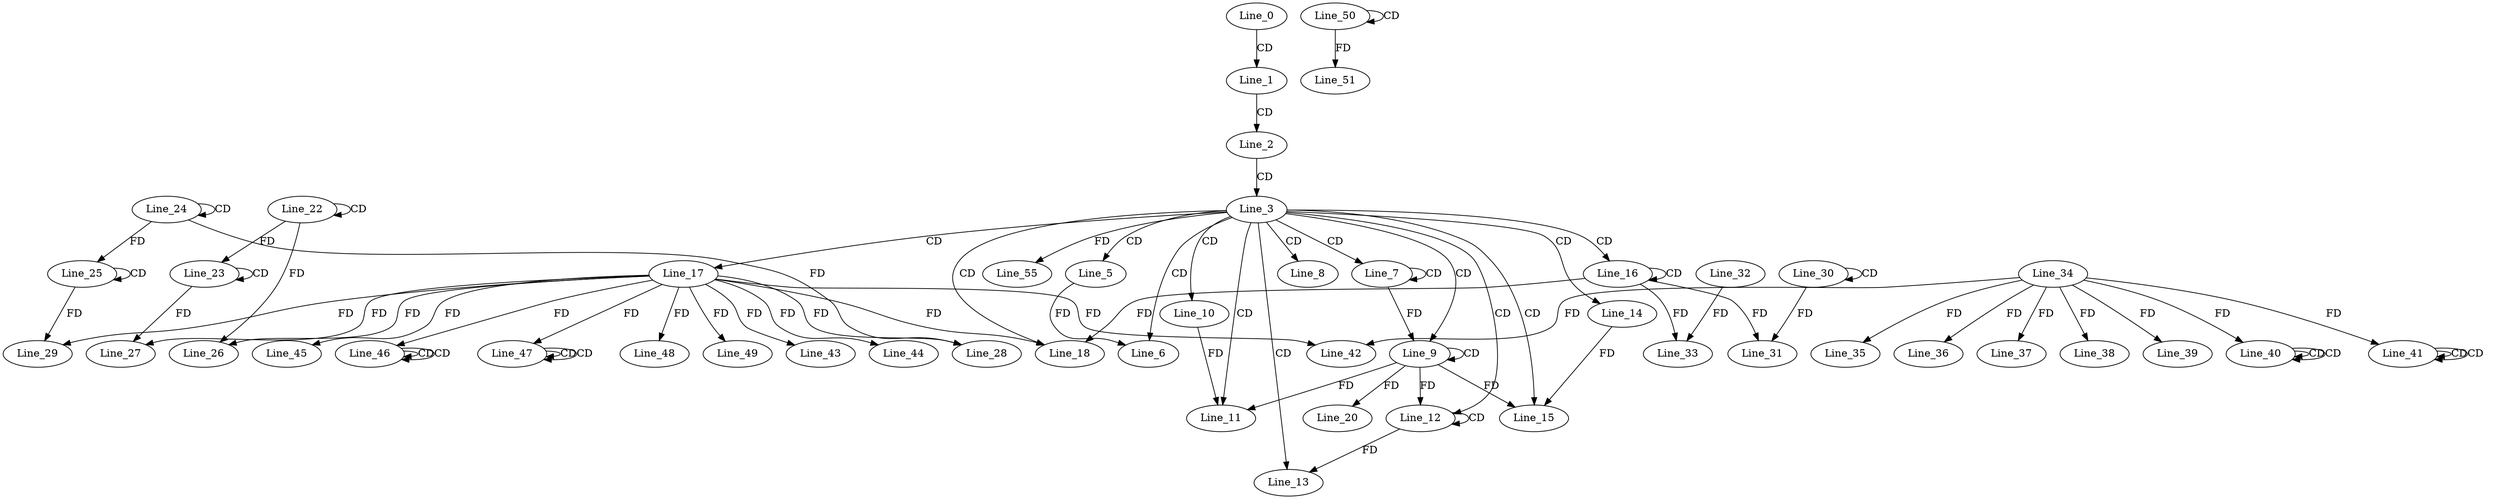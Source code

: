 digraph G {
  Line_0;
  Line_1;
  Line_2;
  Line_3;
  Line_3;
  Line_5;
  Line_6;
  Line_7;
  Line_7;
  Line_8;
  Line_9;
  Line_9;
  Line_10;
  Line_11;
  Line_12;
  Line_12;
  Line_13;
  Line_14;
  Line_15;
  Line_16;
  Line_16;
  Line_17;
  Line_18;
  Line_20;
  Line_22;
  Line_22;
  Line_23;
  Line_23;
  Line_24;
  Line_24;
  Line_25;
  Line_25;
  Line_26;
  Line_27;
  Line_28;
  Line_29;
  Line_30;
  Line_30;
  Line_31;
  Line_33;
  Line_32;
  Line_34;
  Line_35;
  Line_36;
  Line_37;
  Line_38;
  Line_39;
  Line_40;
  Line_40;
  Line_40;
  Line_41;
  Line_41;
  Line_41;
  Line_42;
  Line_43;
  Line_44;
  Line_45;
  Line_46;
  Line_46;
  Line_46;
  Line_47;
  Line_47;
  Line_47;
  Line_48;
  Line_49;
  Line_50;
  Line_50;
  Line_51;
  Line_55;
  Line_0 -> Line_1 [ label="CD" ];
  Line_1 -> Line_2 [ label="CD" ];
  Line_2 -> Line_3 [ label="CD" ];
  Line_3 -> Line_5 [ label="CD" ];
  Line_3 -> Line_6 [ label="CD" ];
  Line_5 -> Line_6 [ label="FD" ];
  Line_3 -> Line_7 [ label="CD" ];
  Line_7 -> Line_7 [ label="CD" ];
  Line_3 -> Line_8 [ label="CD" ];
  Line_3 -> Line_9 [ label="CD" ];
  Line_9 -> Line_9 [ label="CD" ];
  Line_7 -> Line_9 [ label="FD" ];
  Line_3 -> Line_10 [ label="CD" ];
  Line_3 -> Line_11 [ label="CD" ];
  Line_9 -> Line_11 [ label="FD" ];
  Line_10 -> Line_11 [ label="FD" ];
  Line_3 -> Line_12 [ label="CD" ];
  Line_12 -> Line_12 [ label="CD" ];
  Line_9 -> Line_12 [ label="FD" ];
  Line_3 -> Line_13 [ label="CD" ];
  Line_12 -> Line_13 [ label="FD" ];
  Line_3 -> Line_14 [ label="CD" ];
  Line_3 -> Line_15 [ label="CD" ];
  Line_9 -> Line_15 [ label="FD" ];
  Line_14 -> Line_15 [ label="FD" ];
  Line_3 -> Line_16 [ label="CD" ];
  Line_16 -> Line_16 [ label="CD" ];
  Line_3 -> Line_17 [ label="CD" ];
  Line_3 -> Line_18 [ label="CD" ];
  Line_17 -> Line_18 [ label="FD" ];
  Line_16 -> Line_18 [ label="FD" ];
  Line_9 -> Line_20 [ label="FD" ];
  Line_22 -> Line_22 [ label="CD" ];
  Line_23 -> Line_23 [ label="CD" ];
  Line_22 -> Line_23 [ label="FD" ];
  Line_24 -> Line_24 [ label="CD" ];
  Line_25 -> Line_25 [ label="CD" ];
  Line_24 -> Line_25 [ label="FD" ];
  Line_17 -> Line_26 [ label="FD" ];
  Line_22 -> Line_26 [ label="FD" ];
  Line_17 -> Line_27 [ label="FD" ];
  Line_23 -> Line_27 [ label="FD" ];
  Line_17 -> Line_28 [ label="FD" ];
  Line_24 -> Line_28 [ label="FD" ];
  Line_17 -> Line_29 [ label="FD" ];
  Line_25 -> Line_29 [ label="FD" ];
  Line_30 -> Line_30 [ label="CD" ];
  Line_16 -> Line_31 [ label="FD" ];
  Line_30 -> Line_31 [ label="FD" ];
  Line_16 -> Line_33 [ label="FD" ];
  Line_32 -> Line_33 [ label="FD" ];
  Line_34 -> Line_35 [ label="FD" ];
  Line_34 -> Line_36 [ label="FD" ];
  Line_34 -> Line_37 [ label="FD" ];
  Line_34 -> Line_38 [ label="FD" ];
  Line_34 -> Line_39 [ label="FD" ];
  Line_40 -> Line_40 [ label="CD" ];
  Line_40 -> Line_40 [ label="CD" ];
  Line_34 -> Line_40 [ label="FD" ];
  Line_41 -> Line_41 [ label="CD" ];
  Line_41 -> Line_41 [ label="CD" ];
  Line_34 -> Line_41 [ label="FD" ];
  Line_17 -> Line_42 [ label="FD" ];
  Line_34 -> Line_42 [ label="FD" ];
  Line_17 -> Line_43 [ label="FD" ];
  Line_17 -> Line_44 [ label="FD" ];
  Line_17 -> Line_45 [ label="FD" ];
  Line_46 -> Line_46 [ label="CD" ];
  Line_46 -> Line_46 [ label="CD" ];
  Line_17 -> Line_46 [ label="FD" ];
  Line_47 -> Line_47 [ label="CD" ];
  Line_47 -> Line_47 [ label="CD" ];
  Line_17 -> Line_47 [ label="FD" ];
  Line_17 -> Line_48 [ label="FD" ];
  Line_17 -> Line_49 [ label="FD" ];
  Line_50 -> Line_50 [ label="CD" ];
  Line_50 -> Line_51 [ label="FD" ];
  Line_3 -> Line_55 [ label="FD" ];
}
